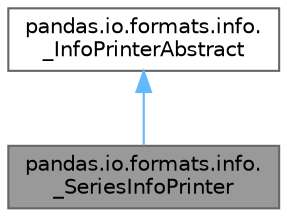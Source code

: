digraph "pandas.io.formats.info._SeriesInfoPrinter"
{
 // LATEX_PDF_SIZE
  bgcolor="transparent";
  edge [fontname=Helvetica,fontsize=10,labelfontname=Helvetica,labelfontsize=10];
  node [fontname=Helvetica,fontsize=10,shape=box,height=0.2,width=0.4];
  Node1 [id="Node000001",label="pandas.io.formats.info.\l_SeriesInfoPrinter",height=0.2,width=0.4,color="gray40", fillcolor="grey60", style="filled", fontcolor="black",tooltip=" "];
  Node2 -> Node1 [id="edge1_Node000001_Node000002",dir="back",color="steelblue1",style="solid",tooltip=" "];
  Node2 [id="Node000002",label="pandas.io.formats.info.\l_InfoPrinterAbstract",height=0.2,width=0.4,color="gray40", fillcolor="white", style="filled",URL="$d5/d3b/classpandas_1_1io_1_1formats_1_1info_1_1__InfoPrinterAbstract.html",tooltip=" "];
}
